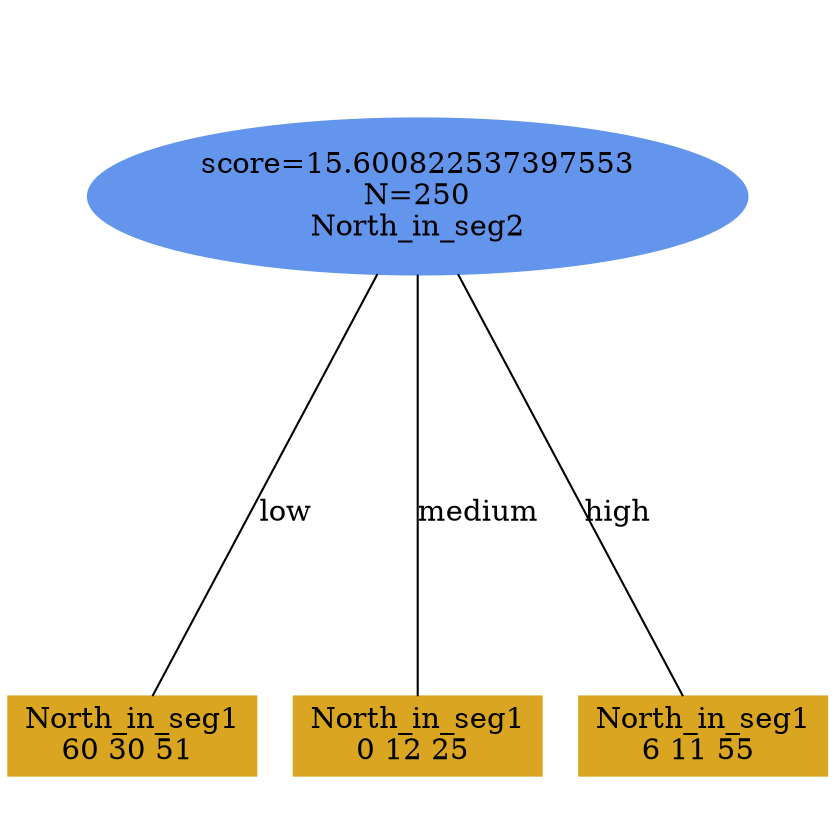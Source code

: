 digraph "DD" {
size = "7.5,10"
ratio=1.0;
center = true;
edge [dir = none];
{ rank = same; node [shape=ellipse, style=filled, color=cornflowerblue];"4515" [label="score=15.600822537397553\nN=250\nNorth_in_seg2"];}
{ rank = same; node [shape=box, style=filled, color=goldenrod];"4516" [label="North_in_seg1\n60 30 51 "];}
{ rank = same; node [shape=box, style=filled, color=goldenrod];"4517" [label="North_in_seg1\n0 12 25 "];}
{ rank = same; node [shape=box, style=filled, color=goldenrod];"4518" [label="North_in_seg1\n6 11 55 "];}
"4515" -> "4516" [label = "low"];
"4515" -> "4517" [label = "medium"];
"4515" -> "4518" [label = "high"];

}